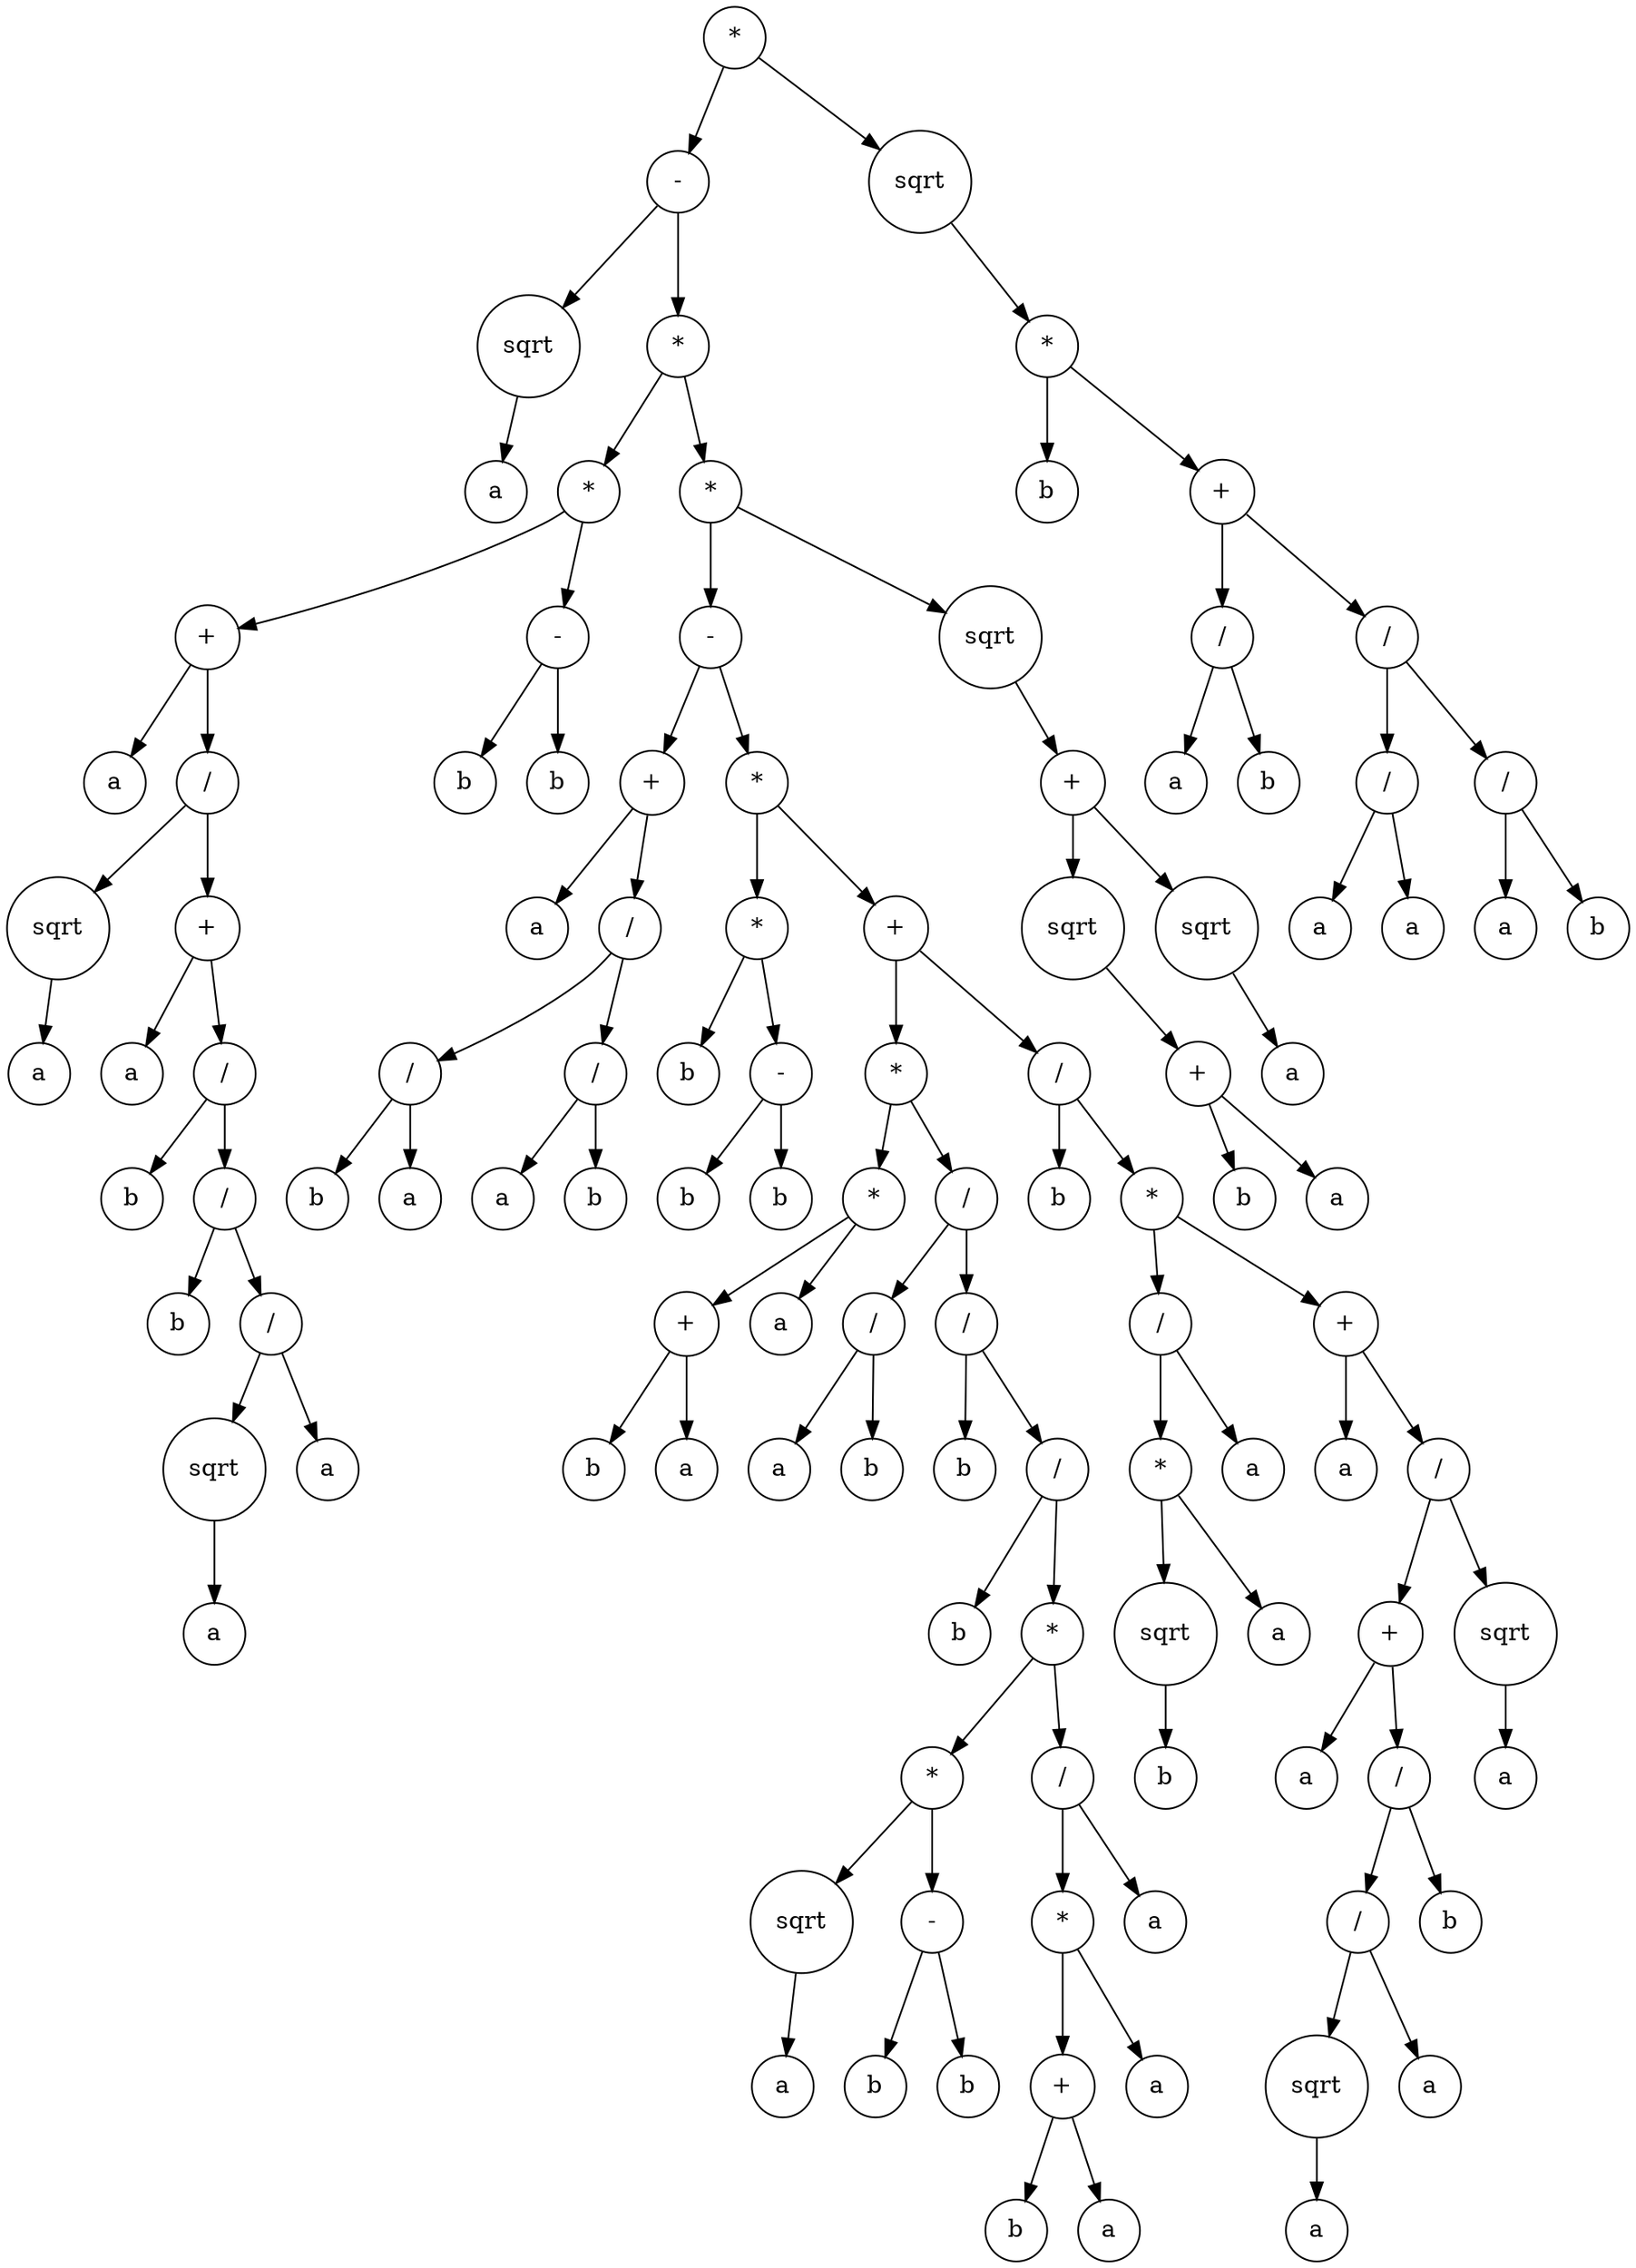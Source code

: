digraph g {
graph [ordering=out];
node [shape=circle];
n[label = "*"];
n0[label = "-"];
n00[label = "sqrt"];
n000[label = "a"];
n00 -> n000;
n0 -> n00;
n01[label = "*"];
n010[label = "*"];
n0100[label = "+"];
n01000[label = "a"];
n0100 -> n01000;
n01001[label = "/"];
n010010[label = "sqrt"];
n0100100[label = "a"];
n010010 -> n0100100;
n01001 -> n010010;
n010011[label = "+"];
n0100110[label = "a"];
n010011 -> n0100110;
n0100111[label = "/"];
n01001110[label = "b"];
n0100111 -> n01001110;
n01001111[label = "/"];
n010011110[label = "b"];
n01001111 -> n010011110;
n010011111[label = "/"];
n0100111110[label = "sqrt"];
n01001111100[label = "a"];
n0100111110 -> n01001111100;
n010011111 -> n0100111110;
n0100111111[label = "a"];
n010011111 -> n0100111111;
n01001111 -> n010011111;
n0100111 -> n01001111;
n010011 -> n0100111;
n01001 -> n010011;
n0100 -> n01001;
n010 -> n0100;
n0101[label = "-"];
n01010[label = "b"];
n0101 -> n01010;
n01011[label = "b"];
n0101 -> n01011;
n010 -> n0101;
n01 -> n010;
n011[label = "*"];
n0110[label = "-"];
n01100[label = "+"];
n011000[label = "a"];
n01100 -> n011000;
n011001[label = "/"];
n0110010[label = "/"];
n01100100[label = "b"];
n0110010 -> n01100100;
n01100101[label = "a"];
n0110010 -> n01100101;
n011001 -> n0110010;
n0110011[label = "/"];
n01100110[label = "a"];
n0110011 -> n01100110;
n01100111[label = "b"];
n0110011 -> n01100111;
n011001 -> n0110011;
n01100 -> n011001;
n0110 -> n01100;
n01101[label = "*"];
n011010[label = "*"];
n0110100[label = "b"];
n011010 -> n0110100;
n0110101[label = "-"];
n01101010[label = "b"];
n0110101 -> n01101010;
n01101011[label = "b"];
n0110101 -> n01101011;
n011010 -> n0110101;
n01101 -> n011010;
n011011[label = "+"];
n0110110[label = "*"];
n01101100[label = "*"];
n011011000[label = "+"];
n0110110000[label = "b"];
n011011000 -> n0110110000;
n0110110001[label = "a"];
n011011000 -> n0110110001;
n01101100 -> n011011000;
n011011001[label = "a"];
n01101100 -> n011011001;
n0110110 -> n01101100;
n01101101[label = "/"];
n011011010[label = "/"];
n0110110100[label = "a"];
n011011010 -> n0110110100;
n0110110101[label = "b"];
n011011010 -> n0110110101;
n01101101 -> n011011010;
n011011011[label = "/"];
n0110110110[label = "b"];
n011011011 -> n0110110110;
n0110110111[label = "/"];
n01101101110[label = "b"];
n0110110111 -> n01101101110;
n01101101111[label = "*"];
n011011011110[label = "*"];
n0110110111100[label = "sqrt"];
n01101101111000[label = "a"];
n0110110111100 -> n01101101111000;
n011011011110 -> n0110110111100;
n0110110111101[label = "-"];
n01101101111010[label = "b"];
n0110110111101 -> n01101101111010;
n01101101111011[label = "b"];
n0110110111101 -> n01101101111011;
n011011011110 -> n0110110111101;
n01101101111 -> n011011011110;
n011011011111[label = "/"];
n0110110111110[label = "*"];
n01101101111100[label = "+"];
n011011011111000[label = "b"];
n01101101111100 -> n011011011111000;
n011011011111001[label = "a"];
n01101101111100 -> n011011011111001;
n0110110111110 -> n01101101111100;
n01101101111101[label = "a"];
n0110110111110 -> n01101101111101;
n011011011111 -> n0110110111110;
n0110110111111[label = "a"];
n011011011111 -> n0110110111111;
n01101101111 -> n011011011111;
n0110110111 -> n01101101111;
n011011011 -> n0110110111;
n01101101 -> n011011011;
n0110110 -> n01101101;
n011011 -> n0110110;
n0110111[label = "/"];
n01101110[label = "b"];
n0110111 -> n01101110;
n01101111[label = "*"];
n011011110[label = "/"];
n0110111100[label = "*"];
n01101111000[label = "sqrt"];
n011011110000[label = "b"];
n01101111000 -> n011011110000;
n0110111100 -> n01101111000;
n01101111001[label = "a"];
n0110111100 -> n01101111001;
n011011110 -> n0110111100;
n0110111101[label = "a"];
n011011110 -> n0110111101;
n01101111 -> n011011110;
n011011111[label = "+"];
n0110111110[label = "a"];
n011011111 -> n0110111110;
n0110111111[label = "/"];
n01101111110[label = "+"];
n011011111100[label = "a"];
n01101111110 -> n011011111100;
n011011111101[label = "/"];
n0110111111010[label = "/"];
n01101111110100[label = "sqrt"];
n011011111101000[label = "a"];
n01101111110100 -> n011011111101000;
n0110111111010 -> n01101111110100;
n01101111110101[label = "a"];
n0110111111010 -> n01101111110101;
n011011111101 -> n0110111111010;
n0110111111011[label = "b"];
n011011111101 -> n0110111111011;
n01101111110 -> n011011111101;
n0110111111 -> n01101111110;
n01101111111[label = "sqrt"];
n011011111110[label = "a"];
n01101111111 -> n011011111110;
n0110111111 -> n01101111111;
n011011111 -> n0110111111;
n01101111 -> n011011111;
n0110111 -> n01101111;
n011011 -> n0110111;
n01101 -> n011011;
n0110 -> n01101;
n011 -> n0110;
n0111[label = "sqrt"];
n01110[label = "+"];
n011100[label = "sqrt"];
n0111000[label = "+"];
n01110000[label = "b"];
n0111000 -> n01110000;
n01110001[label = "a"];
n0111000 -> n01110001;
n011100 -> n0111000;
n01110 -> n011100;
n011101[label = "sqrt"];
n0111010[label = "a"];
n011101 -> n0111010;
n01110 -> n011101;
n0111 -> n01110;
n011 -> n0111;
n01 -> n011;
n0 -> n01;
n -> n0;
n1[label = "sqrt"];
n10[label = "*"];
n100[label = "b"];
n10 -> n100;
n101[label = "+"];
n1010[label = "/"];
n10100[label = "a"];
n1010 -> n10100;
n10101[label = "b"];
n1010 -> n10101;
n101 -> n1010;
n1011[label = "/"];
n10110[label = "/"];
n101100[label = "a"];
n10110 -> n101100;
n101101[label = "a"];
n10110 -> n101101;
n1011 -> n10110;
n10111[label = "/"];
n101110[label = "a"];
n10111 -> n101110;
n101111[label = "b"];
n10111 -> n101111;
n1011 -> n10111;
n101 -> n1011;
n10 -> n101;
n1 -> n10;
n -> n1;
}
